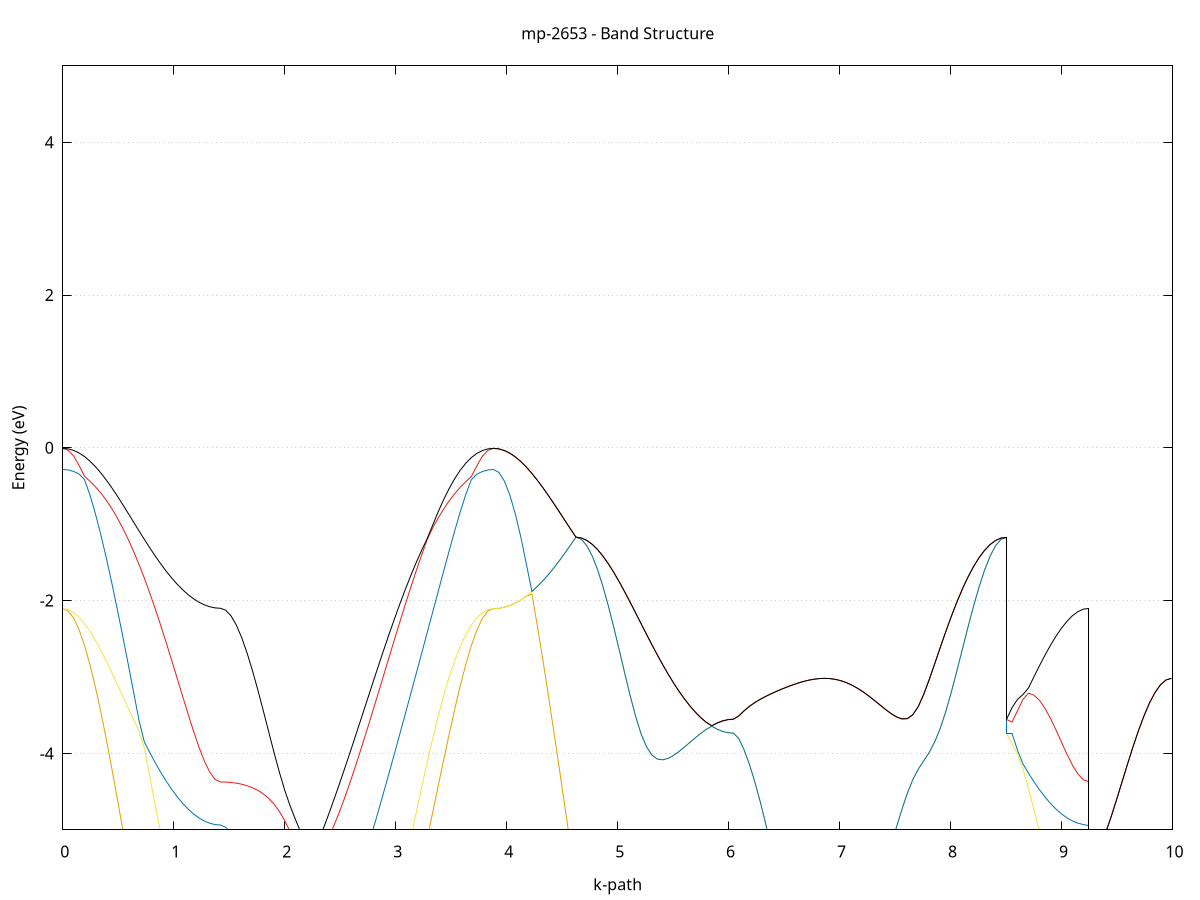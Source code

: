 set title 'mp-2653 - Band Structure'
set xlabel 'k-path'
set ylabel 'Energy (eV)'
set grid y
set yrange [-5:5]
set terminal png size 800,600
set output 'mp-2653_bands_gnuplot.png'
plot '-' using 1:2 with lines notitle, '-' using 1:2 with lines notitle, '-' using 1:2 with lines notitle, '-' using 1:2 with lines notitle, '-' using 1:2 with lines notitle, '-' using 1:2 with lines notitle, '-' using 1:2 with lines notitle, '-' using 1:2 with lines notitle, '-' using 1:2 with lines notitle, '-' using 1:2 with lines notitle, '-' using 1:2 with lines notitle, '-' using 1:2 with lines notitle, '-' using 1:2 with lines notitle, '-' using 1:2 with lines notitle, '-' using 1:2 with lines notitle, '-' using 1:2 with lines notitle
0.000000 -20.296277
0.048979 -20.289777
0.097957 -20.270477
0.146936 -20.238377
0.195915 -20.193377
0.244894 -20.135677
0.293872 -20.065377
0.342851 -19.982477
0.391830 -19.887177
0.440808 -19.779577
0.489787 -19.659777
0.538766 -19.528177
0.587745 -19.384977
0.636723 -19.230477
0.685702 -19.064877
0.734681 -18.888877
0.783660 -18.702777
0.832638 -18.507377
0.881617 -18.303377
0.930596 -18.091777
0.979574 -17.873677
1.028553 -17.650777
1.077532 -17.424877
1.126511 -17.198977
1.175489 -16.976677
1.224468 -16.763577
1.273447 -16.568377
1.322425 -16.403877
1.371404 -16.289577
1.420383 -16.247777
1.420383 -16.247777
1.468622 -16.242877
1.516861 -16.228277
1.565100 -16.203977
1.613339 -16.170377
1.661578 -16.127277
1.709817 -16.075077
1.758056 -16.014177
1.806296 -15.944777
1.854535 -15.867477
1.902774 -15.782477
1.951013 -15.690777
1.999252 -15.593177
2.047491 -15.490277
2.095730 -15.383477
2.143969 -15.273977
2.192208 -15.163177
2.240447 -15.052977
2.240447 -15.052977
2.290148 -15.178577
2.339848 -15.329377
2.389548 -15.503077
2.439249 -15.696977
2.488949 -15.907277
2.538649 -16.130577
2.588350 -16.363277
2.638050 -16.601977
2.687750 -16.843977
2.737451 -17.086577
2.787151 -17.327677
2.836851 -17.565377
2.886552 -17.798077
2.936252 -18.024577
2.985952 -18.243577
3.035653 -18.454277
3.085353 -18.655777
3.135053 -18.847477
3.184754 -19.028777
3.234454 -19.199077
3.284154 -19.358177
3.333855 -19.505677
3.383555 -19.641077
3.433255 -19.764277
3.482955 -19.875077
3.532656 -19.973177
3.582356 -20.058577
3.632056 -20.130977
3.681757 -20.190377
3.731457 -20.236577
3.781157 -20.269677
3.830858 -20.289577
3.880558 -20.296277
3.880558 -20.296277
3.930108 -20.289577
3.979658 -20.269777
4.029207 -20.236777
4.078757 -20.190677
4.128307 -20.131477
4.177856 -20.059277
4.227406 -19.974277
4.276956 -19.876377
4.326506 -19.765977
4.376055 -19.643277
4.425605 -19.508377
4.475155 -19.361677
4.524705 -19.203477
4.574254 -19.034277
4.623804 -18.854577
4.623804 -18.854577
4.672783 -18.848377
4.721761 -18.830077
4.770740 -18.799477
4.819719 -18.756877
4.868698 -18.702077
4.917676 -18.635477
4.966655 -18.557077
5.015634 -18.467177
5.064612 -18.365877
5.113591 -18.253477
5.162570 -18.130277
5.211549 -17.996777
5.260527 -17.853577
5.309506 -17.700977
5.358485 -17.539877
5.407463 -17.371177
5.456442 -17.195877
5.505421 -17.015277
5.554400 -16.831077
5.603378 -16.645077
5.652357 -16.460077
5.701336 -16.278777
5.750314 -16.105077
5.799293 -15.943577
5.848272 -15.799377
5.897251 -15.678277
5.946229 -15.586177
5.995208 -15.528577
6.044187 -15.508877
6.044187 -15.508877
6.092426 -15.505077
6.140665 -15.493677
6.188904 -15.474977
6.237143 -15.449077
6.285382 -15.416477
6.333621 -15.377777
6.381860 -15.333477
6.430100 -15.284677
6.478339 -15.232477
6.526578 -15.177977
6.574817 -15.122877
6.623056 -15.068977
6.671295 -15.018677
6.719534 -14.974377
6.767773 -14.938877
6.816012 -14.915277
6.864251 -14.906777
6.864251 -14.906777
6.913952 -14.916877
6.963652 -14.948877
7.013352 -15.004577
7.063053 -15.084777
7.112753 -15.188977
7.162453 -15.315677
7.212154 -15.461977
7.261854 -15.624977
7.311554 -15.800977
7.361255 -15.986577
7.410955 -16.178677
7.460655 -16.374177
7.510356 -16.570677
7.560056 -16.765877
7.609756 -16.957977
7.659457 -17.145377
7.709157 -17.326777
7.758857 -17.500977
7.808558 -17.667077
7.858258 -17.824177
7.907958 -17.971677
7.957658 -18.109077
8.007359 -18.235777
8.057059 -18.351477
8.106759 -18.455777
8.156460 -18.548377
8.206160 -18.629077
8.255860 -18.697677
8.305561 -18.753977
8.355261 -18.797877
8.404961 -18.829377
8.454662 -18.848277
8.504362 -18.854577
8.504362 -15.508877
8.553912 -15.583277
8.603461 -15.658377
8.653011 -15.732677
8.702561 -15.805177
8.752111 -15.874777
8.801660 -15.940477
8.851210 -16.001277
8.900760 -16.056577
8.950310 -16.105677
8.999859 -16.148177
9.049409 -16.183477
9.098959 -16.211477
9.148508 -16.231577
9.198058 -16.243677
9.247608 -16.247777
9.247608 -15.052977
9.297158 -15.051477
9.346707 -15.046977
9.396257 -15.039677
9.445807 -15.029977
9.495357 -15.018077
9.544906 -15.004477
9.594456 -14.989777
9.644006 -14.974477
9.693555 -14.959277
9.743105 -14.944977
9.792655 -14.932177
9.842205 -14.921577
9.891754 -14.913477
9.941304 -14.908477
9.990854 -14.906777
e
0.000000 -16.196077
0.048979 -16.191077
0.097957 -16.176277
0.146936 -16.151577
0.195915 -16.117277
0.244894 -16.073377
0.293872 -16.020277
0.342851 -15.958177
0.391830 -15.887677
0.440808 -15.809177
0.489787 -15.723277
0.538766 -15.630877
0.587745 -15.533077
0.636723 -15.430777
0.685702 -15.325577
0.734681 -15.219277
0.783660 -15.113977
0.832638 -15.012077
0.881617 -14.916977
0.930596 -14.831977
0.979574 -14.761377
1.028553 -14.709377
1.077532 -14.679877
1.126511 -14.675977
1.175489 -14.699377
1.224468 -14.747877
1.273447 -14.815277
1.322425 -14.888877
1.371404 -14.949077
1.420383 -14.972877
1.420383 -14.972877
1.468622 -14.970177
1.516861 -14.962277
1.565100 -14.949377
1.613339 -14.932077
1.661578 -14.911177
1.709817 -14.887477
1.758056 -14.862577
1.806296 -14.837977
1.854535 -14.815677
1.902774 -14.797877
1.951013 -14.787477
1.999252 -14.787477
2.047491 -14.800977
2.095730 -14.831577
2.143969 -14.882277
2.192208 -14.955477
2.240447 -15.052577
2.240447 -15.052577
2.290148 -14.941577
2.339848 -14.835577
2.389548 -14.737577
2.439249 -14.650177
2.488949 -14.576577
2.538649 -14.519177
2.588350 -14.480677
2.638050 -14.462477
2.687750 -14.465477
2.737451 -14.489477
2.787151 -14.533377
2.836851 -14.594977
2.886552 -14.671877
2.936252 -14.761077
2.985952 -14.859977
3.035653 -14.965577
3.085353 -15.075277
3.135053 -15.186777
3.184754 -15.298177
3.234454 -15.407477
3.284154 -15.513277
3.333855 -15.614377
3.383555 -15.709477
3.433255 -15.797877
3.482955 -15.878577
3.532656 -15.951277
3.582356 -16.015077
3.632056 -16.069677
3.681757 -16.114877
3.731457 -16.150277
3.781157 -16.175677
3.830858 -16.190977
3.880558 -16.196077
3.880558 -16.196077
3.930108 -16.221877
3.979658 -16.297277
4.029207 -16.416077
4.078757 -16.570077
4.128307 -16.751277
4.177856 -16.951477
4.227406 -17.164177
4.276956 -17.383777
4.326506 -17.606077
4.376055 -17.827877
4.425605 -18.046477
4.475155 -18.259777
4.524705 -18.466377
4.574254 -18.664977
4.623804 -18.854577
4.623804 -18.854577
4.672783 -18.848377
4.721761 -18.830077
4.770740 -18.799477
4.819719 -18.756877
4.868698 -18.702077
4.917676 -18.635477
4.966655 -18.557077
5.015634 -18.467177
5.064612 -18.365877
5.113591 -18.253477
5.162570 -18.130277
5.211549 -17.996777
5.260527 -17.853577
5.309506 -17.700977
5.358485 -17.539877
5.407463 -17.371177
5.456442 -17.195877
5.505421 -17.015277
5.554400 -16.831077
5.603378 -16.645077
5.652357 -16.460077
5.701336 -16.278777
5.750314 -16.105077
5.799293 -15.943577
5.848272 -15.799377
5.897251 -15.678277
5.946229 -15.586177
5.995208 -15.528577
6.044187 -15.508877
6.044187 -15.508877
6.092426 -15.505077
6.140665 -15.493677
6.188904 -15.474977
6.237143 -15.449077
6.285382 -15.416477
6.333621 -15.377777
6.381860 -15.333477
6.430100 -15.284677
6.478339 -15.232477
6.526578 -15.177977
6.574817 -15.122877
6.623056 -15.068977
6.671295 -15.018677
6.719534 -14.974377
6.767773 -14.938877
6.816012 -14.915277
6.864251 -14.906777
6.864251 -14.906777
6.913952 -14.916877
6.963652 -14.948877
7.013352 -15.004577
7.063053 -15.084777
7.112753 -15.188977
7.162453 -15.315677
7.212154 -15.461977
7.261854 -15.624977
7.311554 -15.800977
7.361255 -15.986577
7.410955 -16.178677
7.460655 -16.374177
7.510356 -16.570677
7.560056 -16.765877
7.609756 -16.957977
7.659457 -17.145377
7.709157 -17.326777
7.758857 -17.500977
7.808558 -17.667077
7.858258 -17.824177
7.907958 -17.971677
7.957658 -18.109077
8.007359 -18.235777
8.057059 -18.351477
8.106759 -18.455777
8.156460 -18.548377
8.206160 -18.629077
8.255860 -18.697677
8.305561 -18.753977
8.355261 -18.797877
8.404961 -18.829377
8.454662 -18.848277
8.504362 -18.854577
8.504362 -15.508877
8.553912 -15.436277
8.603461 -15.366877
8.653011 -15.301677
8.702561 -15.241677
8.752111 -15.187777
8.801660 -15.140377
8.851210 -15.099777
8.900760 -15.065677
8.950310 -15.037977
8.999859 -15.016177
9.049409 -14.999477
9.098959 -14.987277
9.148508 -14.979077
9.198058 -14.974477
9.247608 -14.972877
9.247608 -15.052577
9.297158 -15.051077
9.346707 -15.046677
9.396257 -15.039377
9.445807 -15.029577
9.495357 -15.017677
9.544906 -15.004077
9.594456 -14.989477
9.644006 -14.974177
9.693555 -14.959077
9.743105 -14.944777
9.792655 -14.932077
9.842205 -14.921377
9.891754 -14.913377
9.941304 -14.908377
9.990854 -14.906777
e
0.000000 -10.833677
0.048979 -10.827277
0.097957 -10.808077
0.146936 -10.776177
0.195915 -10.731677
0.244894 -10.674477
0.293872 -10.604777
0.342851 -10.522677
0.391830 -10.428277
0.440808 -10.321877
0.489787 -10.203477
0.538766 -10.073577
0.587745 -9.932377
0.636723 -9.780277
0.685702 -9.617777
0.734681 -9.445277
0.783660 -9.263777
0.832638 -9.073977
0.881617 -8.877377
0.930596 -8.677077
0.979574 -8.498477
1.028553 -8.640077
1.077532 -8.863477
1.126511 -9.050677
1.175489 -9.196177
1.224468 -9.300577
1.273447 -9.367977
1.322425 -9.405977
1.371404 -9.423477
1.420383 -9.428277
1.420383 -9.428277
1.468622 -9.424177
1.516861 -9.412177
1.565100 -9.392477
1.613339 -9.365477
1.661578 -9.331977
1.709817 -9.293077
1.758056 -9.250077
1.806296 -9.205277
1.854535 -9.161277
1.902774 -9.121877
1.951013 -9.091477
1.999252 -9.074677
2.047491 -9.074177
2.095730 -9.088677
2.143969 -9.111877
2.192208 -9.133477
2.240447 -9.142777
2.240447 -9.142777
2.290148 -9.130277
2.339848 -9.089077
2.389548 -9.016077
2.439249 -8.910277
2.488949 -8.772677
2.538649 -8.605077
2.588350 -8.409777
2.638050 -8.189277
2.687750 -7.946177
2.737451 -7.850977
2.787151 -7.912177
2.836851 -8.142477
2.886552 -8.370877
2.936252 -8.593177
2.985952 -8.808377
3.035653 -9.015377
3.085353 -9.213477
3.135053 -9.402077
3.184754 -9.580677
3.234454 -9.748577
3.284154 -9.905477
3.333855 -10.050977
3.383555 -10.184777
3.433255 -10.306677
3.482955 -10.416277
3.532656 -10.513377
3.582356 -10.597977
3.632056 -10.669677
3.681757 -10.728577
3.731457 -10.774477
3.781157 -10.807277
3.830858 -10.827077
3.880558 -10.833677
3.880558 -10.833677
3.930108 -10.795977
3.979658 -10.685477
4.029207 -10.508077
4.078757 -10.271977
4.128307 -9.986077
4.177856 -9.658577
4.227406 -9.296377
4.276956 -8.905377
4.326506 -8.490277
4.376055 -8.055277
4.425605 -7.603577
4.475155 -7.138377
4.524705 -6.662177
4.574254 -6.177577
4.623804 -5.686977
4.623804 -5.686977
4.672783 -5.684577
4.721761 -5.677377
4.770740 -5.665977
4.819719 -5.650877
4.868698 -5.633177
4.917676 -5.614777
4.966655 -5.598177
5.015634 -5.587077
5.064612 -5.587177
5.113591 -5.607177
5.162570 -5.659177
5.211549 -5.757577
5.260527 -5.914877
5.309506 -6.133777
5.358485 -6.405377
5.407463 -6.714577
5.456442 -7.046877
5.505421 -7.390377
5.554400 -7.736077
5.603378 -8.076777
5.652357 -8.406477
5.701336 -8.719377
5.750314 -9.010077
5.799293 -9.272577
5.848272 -9.500577
5.897251 -9.687577
5.946229 -9.826977
5.995208 -9.913377
6.044187 -9.942577
6.044187 -9.942577
6.092426 -9.936977
6.140665 -9.919977
6.188904 -9.891677
6.237143 -9.852177
6.285382 -9.801777
6.333621 -9.740577
6.381860 -9.668977
6.430100 -9.587377
6.478339 -9.496377
6.526578 -9.396877
6.574817 -9.290277
6.623056 -9.178777
6.671295 -9.065877
6.719534 -8.957477
6.767773 -8.863577
6.816012 -8.798977
6.864251 -8.776777
6.864251 -8.776777
6.913952 -8.795077
6.963652 -8.832277
7.013352 -8.862677
7.063053 -8.869577
7.112753 -8.844277
7.162453 -8.783577
7.212154 -8.687277
7.261854 -8.557077
7.311554 -8.395777
7.361255 -8.206877
7.410955 -7.993877
7.460655 -7.760577
7.510356 -7.511177
7.560056 -7.250077
7.609756 -6.982577
7.659457 -6.715277
7.709157 -6.456077
7.758857 -6.215377
7.808558 -6.004977
7.858258 -5.835877
7.907958 -5.713877
7.957658 -5.636577
8.007359 -5.595677
8.057059 -5.580877
8.106759 -5.583077
8.156460 -5.595377
8.206160 -5.612777
8.255860 -5.631677
8.305561 -5.649777
8.355261 -5.665277
8.404961 -5.677177
8.454662 -5.684477
8.504362 -5.686977
8.504362 -9.942577
8.553912 -10.027077
8.603461 -10.089577
8.653011 -10.128977
8.702561 -10.144777
8.752111 -10.136877
8.801660 -10.105977
8.851210 -10.053377
8.900760 -9.981477
8.950310 -9.893577
8.999859 -9.794477
9.049409 -9.690777
9.098959 -9.591177
9.148508 -9.506477
9.198058 -9.448877
9.247608 -9.428277
9.247608 -9.142777
9.297158 -9.135677
9.346707 -9.114577
9.396257 -9.079577
9.445807 -9.030477
9.495357 -8.967777
9.544906 -8.891377
9.594456 -8.801777
9.644006 -8.698977
9.693555 -8.583677
9.743105 -8.498977
9.792655 -8.597077
9.842205 -8.674877
9.891754 -8.731277
9.941304 -8.765377
9.990854 -8.776777
e
0.000000 -2.106077
0.048979 -2.136677
0.097957 -2.229877
0.146936 -2.381377
0.195915 -2.586477
0.244894 -2.838777
0.293872 -3.131777
0.342851 -3.458677
0.391830 -3.812777
0.440808 -4.188177
0.489787 -4.579277
0.538766 -4.980877
0.587745 -5.388277
0.636723 -5.797277
0.685702 -6.203577
0.734681 -6.603177
0.783660 -6.991877
0.832638 -7.365377
0.881617 -7.718877
0.930596 -8.045977
0.979574 -8.318277
1.028553 -8.234777
1.077532 -8.033577
1.126511 -7.835877
1.175489 -7.660977
1.224468 -7.549977
1.273447 -7.563977
1.322425 -7.651377
1.371404 -7.725377
1.420383 -7.752677
1.420383 -7.752677
1.468622 -7.747777
1.516861 -7.733377
1.565100 -7.709477
1.613339 -7.676277
1.661578 -7.634177
1.709817 -7.583577
1.758056 -7.525177
1.806296 -7.459877
1.854535 -7.389077
1.902774 -7.314777
1.951013 -7.239877
1.999252 -7.168877
2.047491 -7.237777
2.095730 -7.291677
2.143969 -7.293777
2.192208 -7.250277
2.240447 -7.169477
2.240447 -7.169477
2.290148 -7.285477
2.339848 -7.421677
2.389548 -7.561177
2.439249 -7.690677
2.488949 -7.799877
2.538649 -7.881377
2.588350 -7.929877
2.638050 -7.941477
2.687750 -7.914677
2.737451 -7.682777
2.787151 -7.732277
2.836851 -7.592777
2.886552 -7.414977
2.936252 -7.204877
2.985952 -6.965977
3.035653 -6.701777
3.085353 -6.415677
3.135053 -6.110777
3.184754 -5.790577
3.234454 -5.458277
3.284154 -5.117177
3.333855 -4.770877
3.383555 -4.423177
3.433255 -4.078377
3.482955 -3.741177
3.532656 -3.416977
3.582356 -3.111877
3.632056 -2.832977
3.681757 -2.587977
3.731457 -2.384977
3.781157 -2.232277
3.830858 -2.137277
3.880558 -2.106077
3.880558 -2.106077
3.930108 -2.101377
3.979658 -2.087277
4.029207 -2.063877
4.078757 -2.031377
4.128307 -1.989877
4.177856 -1.939777
4.227406 -1.914477
4.276956 -2.334777
4.326506 -2.779577
4.376055 -3.242977
4.425605 -3.719977
4.475155 -4.206577
4.524705 -4.698677
4.574254 -5.193177
4.623804 -5.686977
4.623804 -5.686977
4.672783 -5.684577
4.721761 -5.677377
4.770740 -5.665977
4.819719 -5.650877
4.868698 -5.633177
4.917676 -5.614777
4.966655 -5.598177
5.015634 -5.587077
5.064612 -5.587177
5.113591 -5.607177
5.162570 -5.659177
5.211549 -5.757577
5.260527 -5.914877
5.309506 -6.133777
5.358485 -6.405377
5.407463 -6.714577
5.456442 -7.046877
5.505421 -7.390377
5.554400 -7.736077
5.603378 -8.076777
5.652357 -8.406477
5.701336 -8.719377
5.750314 -9.010077
5.799293 -9.272577
5.848272 -9.500577
5.897251 -9.687577
5.946229 -9.826977
5.995208 -9.913377
6.044187 -9.942577
6.044187 -9.942577
6.092426 -9.936977
6.140665 -9.919977
6.188904 -9.891677
6.237143 -9.852177
6.285382 -9.801777
6.333621 -9.740577
6.381860 -9.668977
6.430100 -9.587377
6.478339 -9.496377
6.526578 -9.396877
6.574817 -9.290277
6.623056 -9.178777
6.671295 -9.065877
6.719534 -8.957477
6.767773 -8.863577
6.816012 -8.798977
6.864251 -8.776777
6.864251 -8.776777
6.913952 -8.795077
6.963652 -8.832277
7.013352 -8.862677
7.063053 -8.869577
7.112753 -8.844277
7.162453 -8.783577
7.212154 -8.687277
7.261854 -8.557077
7.311554 -8.395777
7.361255 -8.206877
7.410955 -7.993877
7.460655 -7.760577
7.510356 -7.511177
7.560056 -7.250077
7.609756 -6.982577
7.659457 -6.715277
7.709157 -6.456077
7.758857 -6.215377
7.808558 -6.004977
7.858258 -5.835877
7.907958 -5.713877
7.957658 -5.636577
8.007359 -5.595677
8.057059 -5.580877
8.106759 -5.583077
8.156460 -5.595377
8.206160 -5.612777
8.255860 -5.631677
8.305561 -5.649777
8.355261 -5.665277
8.404961 -5.677177
8.454662 -5.684477
8.504362 -5.686977
8.504362 -9.942577
8.553912 -9.837277
8.603461 -9.712877
8.653011 -9.570977
8.702561 -9.413577
8.752111 -9.243077
8.801660 -9.061877
8.851210 -8.873177
8.900760 -8.680277
8.950310 -8.487777
8.999859 -8.301377
9.049409 -8.127977
9.098959 -7.976477
9.148508 -7.856777
9.198058 -7.779477
9.247608 -7.752677
9.247608 -7.169477
9.297158 -7.205477
9.346707 -7.303677
9.396257 -7.442877
9.445807 -7.603677
9.495357 -7.772377
9.544906 -7.939677
9.594456 -8.099677
9.644006 -8.248177
9.693555 -8.382077
9.743105 -8.498677
9.792655 -8.596877
9.842205 -8.674677
9.891754 -8.731177
9.941304 -8.765277
9.990854 -8.776777
e
0.000000 -2.104977
0.048979 -2.118577
0.097957 -2.156577
0.146936 -2.218277
0.195915 -2.301477
0.244894 -2.403577
0.293872 -2.521477
0.342851 -2.652277
0.391830 -2.792977
0.440808 -2.940677
0.489787 -3.092877
0.538766 -3.247277
0.587745 -3.401877
0.636723 -3.554677
0.685702 -3.704177
0.734681 -3.932577
0.783660 -4.304377
0.832638 -4.672177
0.881617 -5.033577
0.930596 -5.386077
0.979574 -5.726777
1.028553 -6.052177
1.077532 -6.357677
1.126511 -6.635677
1.175489 -6.871277
1.224468 -7.024377
1.273447 -7.035677
1.322425 -6.960277
1.371404 -6.889877
1.420383 -6.862877
1.420383 -6.862877
1.468622 -6.857677
1.516861 -6.841877
1.565100 -6.815577
1.613339 -6.778777
1.661578 -6.731477
1.709817 -6.673877
1.758056 -6.605777
1.806296 -6.527477
1.854535 -6.550177
1.902774 -6.776677
1.951013 -6.973777
1.999252 -7.130477
2.047491 -7.108277
2.095730 -7.067677
2.143969 -7.058777
2.192208 -7.091877
2.240447 -7.168977
2.240447 -7.168977
2.290148 -7.054377
2.339848 -6.914677
2.389548 -6.754777
2.439249 -6.578277
2.488949 -6.457177
2.538649 -6.695377
2.588350 -6.936977
2.638050 -7.180077
2.687750 -7.422777
2.737451 -7.660977
2.787151 -7.401377
2.836851 -7.104177
2.886552 -6.793477
2.936252 -6.471277
2.985952 -6.139977
3.035653 -5.801877
3.085353 -5.459477
3.135053 -5.115977
3.184754 -4.774477
3.234454 -4.438677
3.284154 -4.112877
3.333855 -3.801477
3.383555 -3.508977
3.433255 -3.239677
3.482955 -2.996777
3.532656 -2.782877
3.582356 -2.599077
3.632056 -2.445377
3.681757 -2.321477
3.731457 -2.226377
3.781157 -2.159277
3.830858 -2.119377
3.880558 -2.104977
3.880558 -2.104977
3.930108 -2.100277
3.979658 -2.086177
4.029207 -2.062877
4.078757 -2.030277
4.128307 -1.988877
4.177856 -1.938677
4.227406 -1.881277
4.276956 -1.814677
4.326506 -1.740477
4.376055 -1.659177
4.425605 -1.571377
4.475155 -1.477677
4.524705 -1.378977
4.574254 -1.275977
4.623804 -1.169577
4.623804 -1.169577
4.672783 -1.197077
4.721761 -1.280477
4.770740 -1.415877
4.819719 -1.598277
4.868698 -1.821177
4.917676 -2.077077
4.966655 -2.357877
5.015634 -2.654277
5.064612 -2.955477
5.113591 -3.248677
5.162570 -3.517777
5.211549 -3.744977
5.260527 -3.914977
5.309506 -4.022677
5.358485 -4.074777
5.407463 -4.084277
5.456442 -4.064277
5.505421 -4.024877
5.554400 -3.973477
5.603378 -3.915277
5.652357 -3.854377
5.701336 -3.793877
5.750314 -3.736477
5.799293 -3.684177
5.848272 -3.644577
5.897251 -3.683977
5.946229 -3.712177
5.995208 -3.729277
6.044187 -3.734877
6.044187 -3.734877
6.092426 -3.807277
6.140665 -3.957477
6.188904 -4.150077
6.237143 -4.377777
6.285382 -4.635677
6.333621 -4.918077
6.381860 -5.218877
6.430100 -5.531777
6.478339 -5.850277
6.526578 -6.168177
6.574817 -6.478877
6.623056 -6.775277
6.671295 -7.049377
6.719534 -7.290677
6.767773 -7.484577
6.816012 -7.612177
6.864251 -7.656077
6.864251 -7.656077
6.913952 -7.613477
6.963652 -7.501177
7.013352 -7.342877
7.063053 -7.154677
7.112753 -6.945877
7.162453 -6.722077
7.212154 -6.486977
7.261854 -6.243177
7.311554 -5.992977
7.361255 -5.738477
7.410955 -5.482177
7.460655 -5.227177
7.510356 -4.977677
7.560056 -4.740277
7.609756 -4.524977
7.659457 -4.344777
7.709157 -4.206277
7.758857 -4.095777
7.808558 -3.984577
7.858258 -3.846677
7.907958 -3.668377
7.957658 -3.448477
8.007359 -3.195077
8.057059 -2.919877
8.106759 -2.634977
8.156460 -2.351377
8.206160 -2.078877
8.255860 -1.827077
8.305561 -1.604977
8.355261 -1.420977
8.404961 -1.283177
8.454662 -1.197577
8.504362 -1.169577
8.504362 -3.734877
8.553912 -3.875477
8.603461 -4.010477
8.653011 -4.202277
8.702561 -4.465377
8.752111 -4.741777
8.801660 -5.025977
8.851210 -5.312477
8.900760 -5.595777
8.950310 -5.869977
8.999859 -6.128677
9.049409 -6.364077
9.098959 -6.566777
9.148508 -6.725377
9.198058 -6.827477
9.247608 -6.862877
9.247608 -7.168977
9.297158 -7.205077
9.346707 -7.303177
9.396257 -7.442377
9.445807 -7.603277
9.495357 -7.771877
9.544906 -7.939277
9.594456 -8.099377
9.644006 -8.247877
9.693555 -8.381777
9.743105 -8.456077
9.792655 -8.316677
9.842205 -8.166277
9.891754 -8.005477
9.941304 -7.835077
9.990854 -7.656077
e
0.000000 -0.283177
0.048979 -0.289677
0.097957 -0.309377
0.146936 -0.343077
0.195915 -0.416977
0.244894 -0.617577
0.293872 -0.862277
0.342851 -1.138277
0.391830 -1.440177
0.440808 -1.763077
0.489787 -2.102877
0.538766 -2.455677
0.587745 -2.818177
0.636723 -3.186877
0.685702 -3.559277
0.734681 -3.849077
0.783660 -3.988077
0.832638 -4.120177
0.881617 -4.244477
0.930596 -4.360177
0.979574 -4.466577
1.028553 -4.563177
1.077532 -4.649477
1.126511 -4.724977
1.175489 -4.789377
1.224468 -4.842477
1.273447 -4.883977
1.322425 -4.913777
1.371404 -4.931677
1.420383 -4.937677
1.420383 -4.937677
1.468622 -4.966077
1.516861 -5.049477
1.565100 -5.183177
1.613339 -5.359677
1.661578 -5.570177
1.709817 -5.804777
1.758056 -6.053177
1.806296 -6.305177
1.854535 -6.438677
1.902774 -6.340077
1.951013 -6.231377
1.999252 -6.112777
2.047491 -5.984477
2.095730 -5.846777
2.143969 -5.699877
2.192208 -5.543977
2.240447 -5.391277
2.240447 -5.391277
2.290148 -5.575777
2.339848 -5.782077
2.389548 -5.998777
2.439249 -6.224377
2.488949 -6.387777
2.538649 -6.185277
2.588350 -5.972277
2.638050 -5.750077
2.687750 -5.519777
2.737451 -5.282377
2.787151 -5.038677
2.836851 -4.789477
2.886552 -4.535677
2.936252 -4.278077
2.985952 -4.017277
3.035653 -3.753977
3.085353 -3.488877
3.135053 -3.222377
3.184754 -2.954777
3.234454 -2.686377
3.284154 -2.417177
3.333855 -2.147377
3.383555 -1.877177
3.433255 -1.607877
3.482955 -1.341677
3.532656 -1.082577
3.582356 -0.835877
3.632056 -0.608977
3.681757 -0.417377
3.731457 -0.344677
3.781157 -0.310077
3.830858 -0.289877
3.880558 -0.283177
3.880558 -0.283177
3.930108 -0.321777
3.979658 -0.436177
4.029207 -0.621277
4.078757 -0.870177
4.128307 -1.174277
4.177856 -1.525177
4.227406 -1.880177
4.276956 -1.813577
4.326506 -1.739377
4.376055 -1.658077
4.425605 -1.570277
4.475155 -1.476677
4.524705 -1.377977
4.574254 -1.274977
4.623804 -1.169577
4.623804 -1.169577
4.672783 -1.197077
4.721761 -1.280477
4.770740 -1.415877
4.819719 -1.598277
4.868698 -1.821177
4.917676 -2.077077
4.966655 -2.357877
5.015634 -2.654277
5.064612 -2.955477
5.113591 -3.248677
5.162570 -3.517777
5.211549 -3.744977
5.260527 -3.914977
5.309506 -4.022677
5.358485 -4.074777
5.407463 -4.084277
5.456442 -4.064277
5.505421 -4.024877
5.554400 -3.973477
5.603378 -3.915277
5.652357 -3.854377
5.701336 -3.793877
5.750314 -3.736477
5.799293 -3.684177
5.848272 -3.644577
5.897251 -3.683977
5.946229 -3.712177
5.995208 -3.729277
6.044187 -3.734877
6.044187 -3.734877
6.092426 -3.807277
6.140665 -3.957477
6.188904 -4.150077
6.237143 -4.377777
6.285382 -4.635677
6.333621 -4.918077
6.381860 -5.218877
6.430100 -5.531777
6.478339 -5.850277
6.526578 -6.168177
6.574817 -6.478877
6.623056 -6.775277
6.671295 -7.049377
6.719534 -7.290677
6.767773 -7.484577
6.816012 -7.612177
6.864251 -7.656077
6.864251 -7.656077
6.913952 -7.613477
6.963652 -7.501177
7.013352 -7.342877
7.063053 -7.154677
7.112753 -6.945877
7.162453 -6.722077
7.212154 -6.486977
7.261854 -6.243177
7.311554 -5.992977
7.361255 -5.738477
7.410955 -5.482177
7.460655 -5.227177
7.510356 -4.977677
7.560056 -4.740277
7.609756 -4.524977
7.659457 -4.344777
7.709157 -4.206277
7.758857 -4.095777
7.808558 -3.984577
7.858258 -3.846677
7.907958 -3.668377
7.957658 -3.448477
8.007359 -3.195077
8.057059 -2.919877
8.106759 -2.634977
8.156460 -2.351377
8.206160 -2.078877
8.255860 -1.827077
8.305561 -1.604977
8.355261 -1.420977
8.404961 -1.283177
8.454662 -1.197577
8.504362 -1.169577
8.504362 -3.734877
8.553912 -3.739777
8.603461 -3.958477
8.653011 -4.138977
8.702561 -4.259977
8.752111 -4.372777
8.801660 -4.476677
8.851210 -4.570977
8.900760 -4.655377
8.950310 -4.729277
8.999859 -4.792377
9.049409 -4.844377
9.098959 -4.885077
9.148508 -4.914277
9.198058 -4.931877
9.247608 -4.937677
9.247608 -5.391277
9.297158 -5.408277
9.346707 -5.458477
9.396257 -5.539977
9.445807 -5.649677
9.495357 -5.783977
9.544906 -5.938777
9.594456 -6.109777
9.644006 -6.293177
9.693555 -6.485077
9.743105 -6.682177
9.792655 -6.881677
9.842205 -7.080877
9.891754 -7.277577
9.941304 -7.469777
9.990854 -7.656077
e
0.000000 -0.007077
0.048979 -0.032177
0.097957 -0.108277
0.146936 -0.231477
0.195915 -0.371877
0.244894 -0.438577
0.293872 -0.509077
0.342851 -0.591477
0.391830 -0.686277
0.440808 -0.793677
0.489787 -0.913877
0.538766 -1.046877
0.587745 -1.192777
0.636723 -1.351377
0.685702 -1.522477
0.734681 -1.705677
0.783660 -1.900377
0.832638 -2.105777
0.881617 -2.320777
0.930596 -2.543877
0.979574 -2.773277
1.028553 -3.006777
1.077532 -3.241477
1.126511 -3.473377
1.175489 -3.697477
1.224468 -3.906877
1.273447 -4.092277
1.322425 -4.241177
1.371404 -4.339277
1.420383 -4.373777
1.420383 -4.373777
1.468622 -4.375477
1.516861 -4.380777
1.565100 -4.390077
1.613339 -4.403977
1.661578 -4.423477
1.709817 -4.449877
1.758056 -4.484777
1.806296 -4.530177
1.854535 -4.588377
1.902774 -4.662877
1.951013 -4.757877
1.999252 -4.878277
2.047491 -5.022677
2.095730 -5.172877
2.143969 -5.298977
2.192208 -5.375277
2.240447 -5.379777
2.240447 -5.379777
2.290148 -5.345277
2.339848 -5.250477
2.389548 -5.118877
2.439249 -4.960177
2.488949 -4.781377
2.538649 -4.587177
2.588350 -4.380777
2.638050 -4.164677
2.687750 -3.940877
2.737451 -3.711177
2.787151 -3.476877
2.836851 -3.239477
2.886552 -3.000477
2.936252 -2.761177
2.985952 -2.522877
3.035653 -2.287277
3.085353 -2.055477
3.135053 -1.829377
3.184754 -1.610177
3.234454 -1.399577
3.284154 -1.199177
3.333855 -1.046077
3.383555 -0.916577
3.433255 -0.798677
3.482955 -0.692377
3.532656 -0.597677
3.582356 -0.514677
3.632056 -0.442977
3.681757 -0.374677
3.731457 -0.234377
3.781157 -0.110277
3.830858 -0.032677
3.880558 -0.007077
3.880558 -0.007077
3.930108 -0.014377
3.979658 -0.036077
4.029207 -0.071677
4.078757 -0.120477
4.128307 -0.181577
4.177856 -0.253777
4.227406 -0.335577
4.276956 -0.425777
4.326506 -0.522877
4.376055 -0.625377
4.425605 -0.731777
4.475155 -0.840677
4.524705 -0.950777
4.574254 -1.060877
4.623804 -1.168577
4.623804 -1.168577
4.672783 -1.179977
4.721761 -1.211477
4.770740 -1.262977
4.819719 -1.332977
4.868698 -1.419677
4.917676 -1.520877
4.966655 -1.634277
5.015634 -1.757477
5.064612 -1.888177
5.113591 -2.023977
5.162570 -2.162877
5.211549 -2.302977
5.260527 -2.442477
5.309506 -2.579677
5.358485 -2.713377
5.407463 -2.842177
5.456442 -2.965177
5.505421 -3.081277
5.554400 -3.189677
5.603378 -3.289577
5.652357 -3.380577
5.701336 -3.461977
5.750314 -3.533277
5.799293 -3.594277
5.848272 -3.638777
5.897251 -3.601877
5.946229 -3.574677
5.995208 -3.557977
6.044187 -3.552377
6.044187 -3.552377
6.092426 -3.508277
6.140665 -3.441177
6.188904 -3.382677
6.237143 -3.333577
6.285382 -3.291577
6.333621 -3.254477
6.381860 -3.220477
6.430100 -3.188877
6.478339 -3.159077
6.526578 -3.130977
6.574817 -3.104777
6.623056 -3.080977
6.671295 -3.059977
6.719534 -3.042477
6.767773 -3.029177
6.816012 -3.020677
6.864251 -3.017677
6.864251 -3.017677
6.913952 -3.021077
6.963652 -3.031477
7.013352 -3.049277
7.063053 -3.074777
7.112753 -3.107777
7.162453 -3.147977
7.212154 -3.194777
7.261854 -3.247277
7.311554 -3.303877
7.361255 -3.362777
7.410955 -3.421277
7.460655 -3.475677
7.510356 -3.520677
7.560056 -3.547977
7.609756 -3.545077
7.659457 -3.495177
7.709157 -3.386477
7.758857 -3.225077
7.808558 -3.030877
7.858258 -2.822077
7.907958 -2.610477
7.957658 -2.403177
8.007359 -2.204977
8.057059 -2.019177
8.106759 -1.848077
8.156460 -1.693577
8.206160 -1.557277
8.255860 -1.440377
8.305561 -1.343577
8.355261 -1.267777
8.404961 -1.213377
8.454662 -1.180577
8.504362 -1.168577
8.504362 -3.552377
8.553912 -3.589877
8.603461 -3.441877
8.653011 -3.292277
8.702561 -3.210877
8.752111 -3.237877
8.801660 -3.306277
8.851210 -3.410277
8.900760 -3.542377
8.950310 -3.693677
8.999859 -3.853977
9.049409 -4.011977
9.098959 -4.155477
9.148508 -4.271377
9.198058 -4.347377
9.247608 -4.373777
9.247608 -5.379777
9.297158 -5.336777
9.346707 -5.217677
9.396257 -5.044077
9.445807 -4.836477
9.495357 -4.610077
9.544906 -4.375677
9.594456 -4.141777
9.644006 -3.915177
9.693555 -3.702177
9.743105 -3.508877
9.792655 -3.340877
9.842205 -3.203577
9.891754 -3.101677
9.941304 -3.038977
9.990854 -3.017677
e
0.000000 -0.006277
0.048979 -0.013677
0.097957 -0.033977
0.146936 -0.067777
0.195915 -0.114777
0.244894 -0.174477
0.293872 -0.246177
0.342851 -0.328777
0.391830 -0.421077
0.440808 -0.521277
0.489787 -0.627977
0.538766 -0.739277
0.587745 -0.853577
0.636723 -0.969177
0.685702 -1.084577
0.734681 -1.198277
0.783660 -1.309077
0.832638 -1.415677
0.881617 -1.517177
0.930596 -1.612477
0.979574 -1.700977
1.028553 -1.781877
1.077532 -1.854477
1.126511 -1.918477
1.175489 -1.973277
1.224468 -2.018577
1.273447 -2.054177
1.322425 -2.079677
1.371404 -2.095077
1.420383 -2.100177
1.420383 -2.100177
1.468622 -2.125777
1.516861 -2.201577
1.565100 -2.324277
1.613339 -2.489077
1.661578 -2.689777
1.709817 -2.919677
1.758056 -3.171477
1.806296 -3.438077
1.854535 -3.711477
1.902774 -3.983177
1.951013 -4.242877
1.999252 -4.478777
2.047491 -4.682977
2.095730 -4.861777
2.143969 -5.030477
2.192208 -5.201377
2.240447 -5.379277
2.240447 -5.379277
2.290148 -5.201477
2.339848 -5.015577
2.389548 -4.822177
2.439249 -4.621977
2.488949 -4.415777
2.538649 -4.204377
2.588350 -3.988777
2.638050 -3.769977
2.687750 -3.549077
2.737451 -3.327277
2.787151 -3.105977
2.836851 -2.886277
2.886552 -2.669577
2.936252 -2.457277
2.985952 -2.250477
3.035653 -2.050577
3.085353 -1.858477
3.135053 -1.675377
3.184754 -1.501977
3.234454 -1.338977
3.284154 -1.186977
3.333855 -1.010477
3.383555 -0.834977
3.433255 -0.674077
3.482955 -0.529077
3.532656 -0.401277
3.582356 -0.291377
3.632056 -0.200077
3.681757 -0.127477
3.731457 -0.072977
3.781157 -0.035677
3.830858 -0.014177
3.880558 -0.006277
3.880558 -0.006277
3.930108 -0.013577
3.979658 -0.035277
4.029207 -0.070877
4.078757 -0.119677
4.128307 -0.180677
4.177856 -0.252877
4.227406 -0.334777
4.276956 -0.424877
4.326506 -0.521977
4.376055 -0.624477
4.425605 -0.730877
4.475155 -0.839777
4.524705 -0.949877
4.574254 -1.059877
4.623804 -1.168577
4.623804 -1.168577
4.672783 -1.179977
4.721761 -1.211477
4.770740 -1.262977
4.819719 -1.332977
4.868698 -1.419677
4.917676 -1.520877
4.966655 -1.634277
5.015634 -1.757477
5.064612 -1.888177
5.113591 -2.023977
5.162570 -2.162877
5.211549 -2.302977
5.260527 -2.442477
5.309506 -2.579677
5.358485 -2.713377
5.407463 -2.842177
5.456442 -2.965177
5.505421 -3.081277
5.554400 -3.189677
5.603378 -3.289577
5.652357 -3.380577
5.701336 -3.461977
5.750314 -3.533277
5.799293 -3.594277
5.848272 -3.638777
5.897251 -3.601877
5.946229 -3.574677
5.995208 -3.557977
6.044187 -3.552377
6.044187 -3.552377
6.092426 -3.508277
6.140665 -3.441177
6.188904 -3.382677
6.237143 -3.333577
6.285382 -3.291577
6.333621 -3.254477
6.381860 -3.220477
6.430100 -3.188877
6.478339 -3.159077
6.526578 -3.130977
6.574817 -3.104777
6.623056 -3.080977
6.671295 -3.059977
6.719534 -3.042477
6.767773 -3.029177
6.816012 -3.020677
6.864251 -3.017677
6.864251 -3.017677
6.913952 -3.021077
6.963652 -3.031477
7.013352 -3.049277
7.063053 -3.074777
7.112753 -3.107777
7.162453 -3.147977
7.212154 -3.194777
7.261854 -3.247277
7.311554 -3.303877
7.361255 -3.362777
7.410955 -3.421277
7.460655 -3.475677
7.510356 -3.520677
7.560056 -3.547977
7.609756 -3.545077
7.659457 -3.495177
7.709157 -3.386477
7.758857 -3.225077
7.808558 -3.030877
7.858258 -2.822077
7.907958 -2.610477
7.957658 -2.403177
8.007359 -2.204977
8.057059 -2.019177
8.106759 -1.848077
8.156460 -1.693577
8.206160 -1.557277
8.255860 -1.440377
8.305561 -1.343577
8.355261 -1.267777
8.404961 -1.213377
8.454662 -1.180577
8.504362 -1.168577
8.504362 -3.552377
8.553912 -3.401877
8.603461 -3.292977
8.653011 -3.228877
8.702561 -3.142777
8.752111 -2.995177
8.801660 -2.851377
8.851210 -2.713677
8.900760 -2.584277
8.950310 -2.465577
8.999859 -2.359977
9.049409 -2.269777
9.098959 -2.197177
9.148508 -2.143777
9.198058 -2.111177
9.247608 -2.100177
9.247608 -5.379277
9.297158 -5.336177
9.346707 -5.217077
9.396257 -5.043477
9.445807 -4.835877
9.495357 -4.609477
9.544906 -4.375177
9.594456 -4.141277
9.644006 -3.914677
9.693555 -3.701777
9.743105 -3.508577
9.792655 -3.340577
9.842205 -3.203377
9.891754 -3.101577
9.941304 -3.038877
9.990854 -3.017677
e
0.000000 8.331623
0.048979 8.311323
0.097957 8.263723
0.146936 8.203623
0.195915 8.135823
0.244894 8.061823
0.293872 7.982723
0.342851 7.899623
0.391830 7.813723
0.440808 7.726123
0.489787 7.637923
0.538766 7.549823
0.587745 7.463023
0.636723 7.378223
0.685702 7.296123
0.734681 7.217523
0.783660 7.143023
0.832638 7.073123
0.881617 7.008323
0.930596 6.949023
0.979574 6.895423
1.028553 6.847923
1.077532 6.806423
1.126511 6.771023
1.175489 6.741723
1.224468 6.718123
1.273447 6.700223
1.322425 6.687723
1.371404 6.680323
1.420383 6.677923
1.420383 6.677923
1.468622 6.721523
1.516861 6.850823
1.565100 7.061323
1.613339 7.345823
1.661578 7.257323
1.709817 7.008423
1.758056 6.749823
1.806296 6.492323
1.854535 6.244623
1.902774 6.013623
1.951013 5.804623
1.999252 5.621923
2.047491 5.468923
2.095730 5.348123
2.143969 5.261023
2.192208 5.208723
2.240447 5.191323
2.240447 5.191323
2.290148 5.209523
2.339848 5.263223
2.389548 5.350823
2.439249 5.470423
2.488949 5.619723
2.538649 5.795923
2.588350 5.996323
2.638050 6.217823
2.687750 6.457023
2.737451 6.710123
2.787151 6.972923
2.836851 7.240523
2.886552 7.507423
2.936252 7.767123
2.985952 8.012223
3.035653 8.234923
3.085353 8.427723
3.135053 8.584223
3.184754 8.491323
3.234454 8.367723
3.284154 8.265523
3.333855 8.184623
3.383555 8.125223
3.433255 8.086623
3.482955 8.068123
3.532656 8.068423
3.582356 8.085623
3.632056 8.117423
3.681757 8.160623
3.731457 8.211323
3.781157 8.264323
3.830858 8.310723
3.880558 8.331623
3.880558 8.331623
3.930108 8.339723
3.979658 8.363923
4.029207 8.403823
4.078757 8.459223
4.128307 8.529423
4.177856 8.613823
4.227406 8.711723
4.276956 8.822523
4.326506 8.945023
4.376055 9.078323
4.425605 9.221623
4.475155 9.372923
4.524705 9.389323
4.574254 9.399823
4.623804 9.406223
4.623804 9.406223
4.672783 9.422423
4.721761 9.463523
4.770740 9.497123
4.819719 9.468923
4.868698 9.376723
4.917676 9.249023
4.966655 9.101723
5.015634 8.942623
5.064612 8.776623
5.113591 8.606923
5.162570 8.436323
5.211549 8.266823
5.260527 8.099923
5.309506 7.937123
5.358485 7.779523
5.407463 7.628023
5.456442 7.483523
5.505421 7.346723
5.554400 7.218323
5.603378 7.099123
5.652357 6.989623
5.701336 6.890723
5.750314 6.802923
5.799293 6.727123
5.848272 6.663923
5.897251 6.613923
5.946229 6.577823
5.995208 6.555923
6.044187 6.548623
6.044187 6.548623
6.092426 6.576823
6.140665 6.659223
6.188904 6.790023
6.237143 6.960223
6.285382 7.159123
6.333621 7.375623
6.381860 7.599623
6.430100 7.823123
6.478339 8.040423
6.526578 8.248623
6.574817 8.446523
6.623056 8.633423
6.671295 8.808423
6.719534 8.968623
6.767773 9.106123
6.816012 9.204723
6.864251 9.241223
6.864251 9.241223
6.913952 9.206123
6.963652 9.122423
7.013352 9.021223
7.063053 8.921123
7.112753 8.831323
7.162453 8.755923
7.212154 8.696823
7.261854 8.654423
7.311554 8.627923
7.361255 8.616423
7.410955 8.618423
7.460655 8.632223
7.510356 8.656023
7.560056 8.688123
7.609756 8.726723
7.659457 8.770723
7.709157 8.819123
7.758857 8.871223
7.808558 8.927123
7.858258 8.986923
7.907958 9.050823
7.957658 9.119423
8.007359 9.192823
8.057059 9.270823
8.106759 9.352623
8.156460 9.435923
8.206160 9.516223
8.255860 9.576623
8.305561 9.571623
8.355261 9.523023
8.404961 9.467123
8.454662 9.422923
8.504362 9.406223
8.504362 6.548623
8.553912 6.474223
8.603461 6.420423
8.653011 6.398023
8.702561 6.414023
8.752111 6.471523
8.801660 6.570023
8.851210 6.705523
8.900760 6.802623
8.950310 6.777623
8.999859 6.751623
9.049409 6.727323
9.098959 6.706623
9.148508 6.690923
9.198058 6.681223
9.247608 6.677923
9.247608 5.191323
9.297158 5.221823
9.346707 5.312523
9.396257 5.461323
9.445807 5.664723
9.495357 5.918523
9.544906 6.218123
9.594456 6.558223
9.644006 6.933923
9.693555 7.340123
9.743105 7.771723
9.792655 8.223723
9.842205 8.691023
9.891754 9.168623
9.941304 9.272923
9.990854 9.241223
e
0.000000 8.332923
0.048979 8.346123
0.097957 8.386323
0.146936 8.452023
0.195915 8.541423
0.244894 8.652023
0.293872 8.780623
0.342851 8.923523
0.391830 9.034623
0.440808 9.113823
0.489787 9.189423
0.538766 9.256923
0.587745 9.309723
0.636723 9.339823
0.685702 9.338723
0.734681 9.300923
0.783660 9.226223
0.832638 9.120423
0.881617 8.992323
0.930596 8.851123
0.979574 8.705023
1.028553 8.561023
1.077532 8.424423
1.126511 8.299223
1.175489 8.188623
1.224468 8.095023
1.273447 8.020423
1.322425 7.966223
1.371404 7.933223
1.420383 7.922223
1.420383 7.922223
1.468622 7.894623
1.516861 7.811023
1.565100 7.671823
1.613339 7.483223
1.661578 7.696323
1.709817 8.103823
1.758056 8.559523
1.806296 9.055023
1.854535 9.582223
1.902774 10.133523
1.951013 10.701423
1.999252 11.278523
2.047491 11.857123
2.095730 12.427623
2.143969 12.976523
2.192208 13.191623
2.240447 13.348023
2.240447 13.348023
2.290148 13.173823
2.339848 12.975723
2.389548 12.741923
2.439249 12.449623
2.488949 12.117523
2.538649 11.776323
2.588350 11.438423
2.638050 11.108823
2.687750 10.790323
2.737451 10.484623
2.787151 10.193323
2.836851 9.917523
2.886552 9.658123
2.936252 9.416023
2.985952 9.192123
3.035653 8.987023
3.085353 8.801523
3.135053 8.636123
3.184754 8.701123
3.234454 8.778723
3.284154 8.820723
3.333855 8.832823
3.383555 8.821423
3.433255 8.792423
3.482955 8.750123
3.532656 8.698323
3.582356 8.639023
3.632056 8.574423
3.681757 8.507023
3.731457 8.441523
3.781157 8.385223
3.830858 8.346623
3.880558 8.332923
3.880558 8.332923
3.930108 8.341023
3.979658 8.365123
4.029207 8.405123
4.078757 8.460523
4.128307 8.530823
4.177856 8.615223
4.227406 8.713223
4.276956 8.824023
4.326506 8.946523
4.376055 9.079923
4.425605 9.223223
4.475155 9.373923
4.524705 9.411523
4.574254 9.409723
4.623804 9.406223
4.623804 9.406223
4.672783 9.422423
4.721761 9.463523
4.770740 9.497123
4.819719 9.468923
4.868698 9.376723
4.917676 9.249023
4.966655 9.101723
5.015634 8.942623
5.064612 8.776623
5.113591 8.606923
5.162570 8.436323
5.211549 8.266823
5.260527 8.099923
5.309506 7.937123
5.358485 7.779523
5.407463 7.628023
5.456442 7.483523
5.505421 7.346723
5.554400 7.218323
5.603378 7.099123
5.652357 6.989623
5.701336 6.890723
5.750314 6.802923
5.799293 6.727123
5.848272 6.663923
5.897251 6.613923
5.946229 6.577823
5.995208 6.555923
6.044187 6.548623
6.044187 6.548623
6.092426 6.576823
6.140665 6.659223
6.188904 6.790023
6.237143 6.960223
6.285382 7.159123
6.333621 7.375623
6.381860 7.599623
6.430100 7.823123
6.478339 8.040423
6.526578 8.248623
6.574817 8.446523
6.623056 8.633423
6.671295 8.808423
6.719534 8.968623
6.767773 9.106123
6.816012 9.204723
6.864251 9.241223
6.864251 9.241223
6.913952 9.206123
6.963652 9.122423
7.013352 9.021223
7.063053 8.921123
7.112753 8.831323
7.162453 8.755923
7.212154 8.696823
7.261854 8.654423
7.311554 8.627923
7.361255 8.616423
7.410955 8.618423
7.460655 8.632223
7.510356 8.656023
7.560056 8.688123
7.609756 8.726723
7.659457 8.770723
7.709157 8.819123
7.758857 8.871223
7.808558 8.927123
7.858258 8.986923
7.907958 9.050823
7.957658 9.119423
8.007359 9.192823
8.057059 9.270823
8.106759 9.352623
8.156460 9.435923
8.206160 9.516223
8.255860 9.576623
8.305561 9.571623
8.355261 9.523023
8.404961 9.467123
8.454662 9.422923
8.504362 9.406223
8.504362 6.548623
8.553912 6.631123
8.603461 6.708823
8.653011 6.771323
8.702561 6.813023
8.752111 6.833223
8.801660 6.835123
8.851210 6.823223
8.900760 6.871723
8.950310 7.059923
8.999859 7.259523
9.049409 7.457623
9.098959 7.639623
9.148508 7.788623
9.198058 7.887423
9.247608 7.922223
9.247608 13.348023
9.297158 13.241523
9.346707 12.971723
9.396257 12.615423
9.445807 12.219623
9.495357 11.810123
9.544906 11.402623
9.594456 11.008223
9.644006 10.636223
9.693555 10.294623
9.743105 9.990423
9.792655 9.730423
9.842205 9.520923
9.891754 9.366923
9.941304 9.273023
9.990854 9.241223
e
0.000000 8.527023
0.048979 8.549023
0.097957 8.599523
0.146936 8.661923
0.195915 8.730023
0.244894 8.801923
0.293872 8.877223
0.342851 8.955123
0.391830 9.076623
0.440808 9.235723
0.489787 9.396323
0.538766 9.554123
0.587745 9.705423
0.636723 9.846923
0.685702 9.975923
0.734681 10.090623
0.783660 10.190023
0.832638 10.274323
0.881617 10.343723
0.930596 10.399623
0.979574 10.443323
1.028553 10.476323
1.077532 10.500723
1.126511 10.518123
1.175489 10.529923
1.224468 10.537623
1.273447 10.542423
1.322425 10.545223
1.371404 10.546623
1.420383 10.547023
1.420383 10.547023
1.468622 10.528223
1.516861 10.506523
1.565100 10.531323
1.613339 10.623823
1.661578 10.782923
1.709817 10.996223
1.758056 11.247423
1.806296 11.519123
1.854535 11.793323
1.902774 12.054923
1.951013 12.292623
1.999252 12.504123
2.047491 12.693623
2.095730 12.867823
2.143969 13.032323
2.192208 13.428523
2.240447 13.348923
2.240447 13.348923
2.290148 13.508623
2.339848 13.277223
2.389548 12.962123
2.439249 12.694123
2.488949 12.463423
2.538649 12.245223
2.588350 12.031723
2.638050 11.821423
2.687750 11.614623
2.737451 11.412023
2.787151 11.214023
2.836851 11.021323
2.886552 10.834523
2.936252 10.653923
2.985952 10.479623
3.035653 10.311923
3.085353 10.151023
3.135053 9.996723
3.184754 9.849223
3.234454 9.708523
3.284154 9.574623
3.333855 9.447423
3.383555 9.326923
3.433255 9.213023
3.482955 9.105723
3.532656 9.005023
3.582356 8.910723
3.632056 8.822823
3.681757 8.741623
3.731457 8.667423
3.781157 8.601723
3.830858 8.549623
3.880558 8.527023
3.880558 8.527023
3.930108 8.546123
3.979658 8.600923
4.029207 8.685023
4.078757 8.789023
4.128307 8.902023
4.177856 9.013023
4.227406 9.113123
4.276956 9.197123
4.326506 9.263323
4.376055 9.312823
4.425605 9.348423
4.475155 9.375523
4.524705 9.534023
4.574254 9.700823
4.623804 9.873123
4.623804 9.873123
4.672783 9.863023
4.721761 9.838923
4.770740 9.833123
4.819719 9.898223
4.868698 10.034023
4.917676 10.208123
4.966655 10.399423
5.015634 10.593623
5.064612 10.778423
5.113591 10.942323
5.162570 11.075223
5.211549 11.169623
5.260527 11.221623
5.309506 11.231223
5.358485 11.202023
5.407463 11.139423
5.456442 11.050223
5.505421 10.941723
5.554400 10.820523
5.603378 10.692923
5.652357 10.564323
5.701336 10.440123
5.750314 10.324323
5.799293 10.220523
5.848272 10.131723
5.897251 10.060323
5.946229 10.008023
5.995208 9.976223
6.044187 9.965423
6.044187 9.965423
6.092426 9.980823
6.140665 10.027123
6.188904 10.104523
6.237143 10.213023
6.285382 10.350823
6.333621 10.512923
6.381860 10.687323
6.430100 10.850123
6.478339 10.963123
6.526578 10.988923
6.574817 10.920923
6.623056 10.786223
6.671295 10.618723
6.719534 10.445223
6.767773 10.288523
6.816012 10.174323
6.864251 10.131723
6.864251 10.131723
6.913952 10.174423
6.963652 10.281823
7.013352 10.423623
7.063053 10.580423
7.112753 10.740523
7.162453 10.895623
7.212154 11.037423
7.261854 11.156623
7.311554 11.242423
7.361255 11.284023
7.410955 11.275323
7.460655 11.219223
7.510356 11.126123
7.560056 11.009723
7.609756 10.881523
7.659457 10.749623
7.709157 10.619523
7.758857 10.494623
7.808558 10.376923
7.858258 10.267423
7.907958 10.166523
7.957658 10.074323
8.007359 9.990523
8.057059 9.914623
8.106759 9.846323
8.156460 9.785123
8.206160 9.732123
8.255860 9.699123
8.305561 9.724523
8.355261 9.780323
8.404961 9.829523
8.454662 9.861823
8.504362 9.873123
8.504362 9.965423
8.553912 9.987023
8.603461 10.072023
8.653011 10.193023
8.702561 10.335923
8.752111 10.498923
8.801660 10.674223
8.851210 10.853923
8.900760 11.028723
8.950310 11.187523
8.999859 11.058723
9.049409 10.878723
9.098959 10.735423
9.148508 10.631423
9.198058 10.568223
9.247608 10.547023
9.247608 13.348923
9.297158 13.242423
9.346707 12.972523
9.396257 12.616023
9.445807 12.220223
9.495357 11.810723
9.544906 11.403123
9.594456 11.008723
9.644006 10.636723
9.693555 10.295023
9.743105 9.990723
9.792655 9.730723
9.842205 9.521123
9.891754 9.367123
9.941304 9.650923
9.990854 10.131723
e
0.000000 9.413623
0.048979 9.434723
0.097957 9.498523
0.146936 9.605423
0.195915 9.753123
0.244894 9.934923
0.293872 10.140123
0.342851 10.352923
0.391830 10.550723
0.440808 10.705523
0.489787 10.798423
0.538766 10.836623
0.587745 10.844023
0.636723 10.844323
0.685702 10.855723
0.734681 10.891023
0.783660 10.955723
0.832638 11.049123
0.881617 11.166723
0.930596 11.302123
0.979574 11.445723
1.028553 11.566123
1.077532 11.582623
1.126511 11.541123
1.175489 11.495423
1.224468 11.455723
1.273447 11.424223
1.322425 11.401623
1.371404 11.387923
1.420383 11.383423
1.420383 11.383423
1.468622 11.454723
1.516861 11.631723
1.565100 11.855423
1.613339 12.084223
1.661578 12.294623
1.709817 12.481023
1.758056 12.652623
1.806296 12.825023
1.854535 13.012723
1.902774 13.226123
1.951013 13.469123
1.999252 13.736623
2.047491 13.896023
2.095730 13.788223
2.143969 13.667223
2.192208 13.583623
2.240447 13.806623
2.240447 13.806623
2.290148 13.598123
2.339848 13.663723
2.389548 13.684123
2.439249 13.489923
2.488949 13.283823
2.538649 13.077423
2.588350 12.874023
2.638050 12.675823
2.687750 12.484723
2.737451 12.302423
2.787151 12.130723
2.836851 11.971423
2.886552 11.826323
2.936252 11.697223
2.985952 11.586223
3.035653 11.494323
3.085353 11.421823
3.135053 11.365723
3.184754 11.320623
3.234454 11.277323
3.284154 11.223623
3.333855 11.145523
3.383555 11.029423
3.433255 10.866923
3.482955 10.661623
3.532656 10.429023
3.582356 10.190123
3.632056 9.964723
3.681757 9.768723
3.731457 9.612523
3.781157 9.501223
3.830858 9.435323
3.880558 9.413623
3.880558 9.413623
3.930108 9.413623
3.979658 9.413523
4.029207 9.413223
4.078757 9.413023
4.128307 9.412723
4.177856 9.412423
4.227406 9.412223
4.276956 9.412223
4.326506 9.412323
4.376055 9.412423
4.425605 9.412523
4.475155 9.412323
4.524705 9.535723
4.574254 9.702523
4.623804 9.873123
4.623804 9.873123
4.672783 9.863023
4.721761 9.838923
4.770740 9.833123
4.819719 9.898223
4.868698 10.034023
4.917676 10.208123
4.966655 10.399423
5.015634 10.593623
5.064612 10.778423
5.113591 10.942323
5.162570 11.075223
5.211549 11.169623
5.260527 11.221623
5.309506 11.231223
5.358485 11.202023
5.407463 11.139423
5.456442 11.050223
5.505421 10.941723
5.554400 10.820523
5.603378 10.692923
5.652357 10.564323
5.701336 10.440123
5.750314 10.324323
5.799293 10.220523
5.848272 10.131723
5.897251 10.060323
5.946229 10.008023
5.995208 9.976223
6.044187 9.965423
6.044187 9.965423
6.092426 9.980823
6.140665 10.027123
6.188904 10.104523
6.237143 10.213023
6.285382 10.350823
6.333621 10.512923
6.381860 10.687323
6.430100 10.850123
6.478339 10.963123
6.526578 10.988923
6.574817 10.920923
6.623056 10.786223
6.671295 10.618723
6.719534 10.445223
6.767773 10.288523
6.816012 10.174323
6.864251 10.131723
6.864251 10.131723
6.913952 10.174423
6.963652 10.281823
7.013352 10.423623
7.063053 10.580423
7.112753 10.740523
7.162453 10.895623
7.212154 11.037423
7.261854 11.156623
7.311554 11.242423
7.361255 11.284023
7.410955 11.275323
7.460655 11.219223
7.510356 11.126123
7.560056 11.009723
7.609756 10.881523
7.659457 10.749623
7.709157 10.619523
7.758857 10.494623
7.808558 10.376923
7.858258 10.267423
7.907958 10.166523
7.957658 10.074323
8.007359 9.990523
8.057059 9.914623
8.106759 9.846323
8.156460 9.785123
8.206160 9.732123
8.255860 9.699123
8.305561 9.724523
8.355261 9.780323
8.404961 9.829523
8.454662 9.861823
8.504362 9.873123
8.504362 9.965423
8.553912 9.998923
8.603461 10.077823
8.653011 10.225323
8.702561 10.447023
8.752111 10.732123
8.801660 11.071623
8.851210 11.454923
8.900760 11.517523
8.950310 11.272623
8.999859 11.316423
9.049409 11.400723
9.098959 11.432423
9.148508 11.421623
9.198058 11.395823
9.247608 11.383423
9.247608 13.806623
9.297158 13.795423
9.346707 13.761223
9.396257 13.701923
9.445807 13.614523
9.495357 13.494823
9.544906 13.338523
9.594456 13.141323
9.644006 12.900023
9.693555 12.613123
9.743105 12.281623
9.792655 11.909123
9.842205 11.501023
9.891754 11.063723
9.941304 10.604923
9.990854 10.131723
e
0.000000 10.624723
0.048979 10.650623
0.097957 10.725923
0.146936 10.842623
0.195915 10.987623
0.244894 11.141323
0.293872 11.279123
0.342851 11.387023
0.391830 11.479723
0.440808 11.590323
0.489787 11.738723
0.538766 11.911923
0.587745 12.074523
0.636723 12.190623
0.685702 12.239223
0.734681 12.223223
0.783660 12.161723
0.832638 12.076223
0.881617 11.982723
0.930596 11.892123
0.979574 11.814423
1.028553 11.780023
1.077532 11.866823
1.126511 12.026023
1.175489 12.198923
1.224468 12.370223
1.273447 12.529523
1.322425 12.664023
1.371404 12.757023
1.420383 12.790723
1.420383 12.790723
1.468622 12.805323
1.516861 12.850823
1.565100 12.932623
1.613339 13.058223
1.661578 13.232423
1.709817 13.449223
1.758056 13.691023
1.806296 13.936323
1.854535 14.165423
1.902774 14.133723
1.951013 14.068023
1.999252 13.989123
2.047491 14.017123
2.095730 14.295823
2.143969 14.521023
2.192208 14.372623
2.240447 14.268423
2.240447 14.268423
2.290148 14.096923
2.339848 13.913023
2.389548 13.853823
2.439249 14.003723
2.488949 14.163223
2.538649 14.045923
2.588350 13.907723
2.638050 13.773623
2.687750 13.643723
2.737451 13.518223
2.787151 13.397323
2.836851 13.280923
2.886552 13.168823
2.936252 13.060323
2.985952 12.954423
3.035653 12.849623
3.085353 12.744223
3.135053 12.636323
3.184754 12.524323
3.234454 12.406523
3.284154 12.281523
3.333855 12.148423
3.383555 12.006723
3.433255 11.855823
3.482955 11.695423
3.532656 11.526223
3.582356 11.350223
3.632056 11.172223
3.681757 11.001223
3.731457 10.849223
3.781157 10.728823
3.830858 10.651423
3.880558 10.624723
3.880558 10.624723
3.930108 10.631723
3.979658 10.653523
4.029207 10.692323
4.078757 10.751823
4.128307 10.836423
4.177856 10.950323
4.227406 11.096523
4.276956 11.096823
4.326506 10.933723
4.376055 10.763023
4.425605 10.587023
4.475155 10.408223
4.524705 10.228423
4.574254 10.049423
4.623804 9.874923
4.623804 9.874923
4.672783 9.892523
4.721761 9.946423
4.770740 10.034923
4.819719 10.155823
4.868698 10.306523
4.917676 10.483723
4.966655 10.683723
5.015634 10.902623
5.064612 11.136323
5.113591 11.380623
5.162570 11.631023
5.211549 11.883623
5.260527 12.134023
5.309506 12.378623
5.358485 12.614023
5.407463 12.837023
5.456442 13.045023
5.505421 13.236423
5.554400 13.409523
5.603378 13.563823
5.652357 13.699023
5.701336 13.815623
5.750314 13.914023
5.799293 13.995223
5.848272 14.059923
5.897251 14.109223
5.946229 14.143823
5.995208 14.164323
6.044187 14.171123
6.044187 14.171123
6.092426 14.136023
6.140665 14.036323
6.188904 13.885023
6.237143 13.698223
6.285382 13.492323
6.333621 13.283923
6.381860 13.093723
6.430100 12.949623
6.478339 12.890123
6.526578 12.949023
6.574817 13.125023
6.623056 13.378823
6.671295 13.660923
6.719534 13.926323
6.767773 14.136523
6.816012 14.265523
6.864251 14.307023
6.864251 14.307023
6.913952 14.269323
6.963652 14.170623
7.013352 14.030223
7.063053 13.862923
7.112753 13.680523
7.162453 13.493123
7.212154 13.310123
7.261854 13.141723
7.311554 12.998323
7.361255 12.889923
7.410955 12.821423
7.460655 12.788523
7.510356 12.778823
7.560056 12.778223
7.609756 12.774623
7.659457 12.759423
7.709157 12.726623
7.758857 12.670523
7.808558 12.585423
7.858258 12.465123
7.907958 12.304523
7.957658 12.102023
8.007359 11.860723
8.057059 11.589223
8.106759 11.299423
8.156460 11.005023
8.206160 10.720323
8.255860 10.459823
8.305561 10.238223
8.355261 10.068223
8.404961 9.955223
8.454662 9.893923
8.504362 9.874923
8.504362 14.171123
8.553912 13.805623
8.603461 13.442323
8.653011 13.085223
8.702561 12.737823
8.752111 12.403723
8.801660 12.086623
8.851210 11.789923
8.900760 11.870823
8.950310 12.308023
8.999859 12.754423
9.049409 13.030123
9.098959 12.897323
9.148508 12.826323
9.198058 12.797523
9.247608 12.790723
9.247608 14.268423
9.297158 14.268823
9.346707 14.270023
9.396257 14.272223
9.445807 14.274723
9.495357 14.277923
9.544906 14.281423
9.594456 14.285323
9.644006 14.289323
9.693555 14.293223
9.743105 14.296823
9.792655 14.300123
9.842205 14.302823
9.891754 14.304923
9.941304 14.306523
9.990854 14.307023
e
0.000000 11.820123
0.048979 11.821723
0.097957 11.825423
0.146936 11.835423
0.195915 11.859623
0.244894 11.912423
0.293872 12.014923
0.342851 12.181423
0.391830 12.403223
0.440808 12.658123
0.489787 12.924823
0.538766 13.186323
0.587745 13.430923
0.636723 13.658223
0.685702 13.882123
0.734681 14.116223
0.783660 14.362423
0.832638 14.612823
0.881617 14.858223
0.930596 15.089623
0.979574 15.290623
1.028553 15.360323
1.077532 15.246923
1.126511 15.093323
1.175489 14.928723
1.224468 14.763923
1.273447 14.608823
1.322425 14.476823
1.371404 14.385123
1.420383 14.351823
1.420383 14.351823
1.468622 14.350523
1.516861 14.346323
1.565100 14.339023
1.613339 14.328123
1.661578 14.313123
1.709817 14.292523
1.758056 14.265623
1.806296 14.231023
1.854535 14.187523
1.902774 14.361823
1.951013 14.510723
1.999252 14.602923
2.047491 14.634923
2.095730 14.609823
2.143969 14.573123
2.192208 14.414623
2.240447 14.269823
2.240447 14.269823
2.290148 14.607423
2.339848 14.639923
2.389548 14.485623
2.439249 14.334523
2.488949 14.188123
2.538649 14.322823
2.588350 14.480423
2.638050 14.633223
2.687750 14.650423
2.737451 14.451123
2.787151 14.245923
2.836851 14.042523
2.886552 13.844923
2.936252 13.656123
2.985952 13.478423
3.035653 13.312223
3.085353 13.156623
3.135053 13.008123
3.184754 12.861523
3.234454 12.710523
3.284154 12.551623
3.333855 12.388323
3.383555 12.233523
3.433255 12.102223
3.482955 12.002823
3.532656 11.933623
3.582356 11.887923
3.632056 11.858723
3.681757 11.840623
3.731457 11.829923
3.781157 11.824023
3.830858 11.821123
3.880558 11.820123
3.880558 11.820123
3.930108 11.807423
3.979658 11.769023
4.029207 11.706223
4.078757 11.620623
4.128307 11.514323
4.177856 11.389823
4.227406 11.249723
4.276956 11.098923
4.326506 10.935723
4.376055 10.765023
4.425605 10.589023
4.475155 10.410123
4.524705 10.230223
4.574254 10.051323
4.623804 9.874923
4.623804 9.874923
4.672783 9.892523
4.721761 9.946423
4.770740 10.034923
4.819719 10.155823
4.868698 10.306523
4.917676 10.483723
4.966655 10.683723
5.015634 10.902623
5.064612 11.136323
5.113591 11.380623
5.162570 11.631023
5.211549 11.883623
5.260527 12.134023
5.309506 12.378623
5.358485 12.614023
5.407463 12.837023
5.456442 13.045023
5.505421 13.236423
5.554400 13.409523
5.603378 13.563823
5.652357 13.699023
5.701336 13.815623
5.750314 13.914023
5.799293 13.995223
5.848272 14.059923
5.897251 14.109223
5.946229 14.143823
5.995208 14.164323
6.044187 14.171123
6.044187 14.171123
6.092426 14.136023
6.140665 14.036323
6.188904 13.885023
6.237143 13.698223
6.285382 13.492323
6.333621 13.283923
6.381860 13.093723
6.430100 12.949623
6.478339 12.890123
6.526578 12.949023
6.574817 13.125023
6.623056 13.378823
6.671295 13.660923
6.719534 13.926323
6.767773 14.136523
6.816012 14.265523
6.864251 14.307023
6.864251 14.307023
6.913952 14.269323
6.963652 14.170623
7.013352 14.030223
7.063053 13.862923
7.112753 13.680523
7.162453 13.493123
7.212154 13.310123
7.261854 13.141723
7.311554 12.998323
7.361255 12.889923
7.410955 12.821423
7.460655 12.788523
7.510356 12.778823
7.560056 12.778223
7.609756 12.774623
7.659457 12.759423
7.709157 12.726623
7.758857 12.670523
7.808558 12.585423
7.858258 12.465123
7.907958 12.304523
7.957658 12.102023
8.007359 11.860723
8.057059 11.589223
8.106759 11.299423
8.156460 11.005023
8.206160 10.720323
8.255860 10.459823
8.305561 10.238223
8.355261 10.068223
8.404961 9.955223
8.454662 9.893923
8.504362 9.874923
8.504362 14.171123
8.553912 14.535523
8.603461 14.895123
8.653011 15.246223
8.702561 15.075123
8.752111 14.744523
8.801660 14.411923
8.851210 14.084223
8.900760 13.770123
8.950310 13.480223
8.999859 13.228123
9.049409 13.196123
9.098959 13.614623
9.148508 13.981623
9.198058 14.249523
9.247608 14.351823
9.247608 14.269823
9.297158 14.270223
9.346707 14.271423
9.396257 14.273523
9.445807 14.276123
9.495357 14.279223
9.544906 14.282623
9.594456 14.286423
9.644006 14.290323
9.693555 14.294123
9.743105 14.297623
9.792655 14.300723
9.842205 14.303323
9.891754 14.305223
9.941304 14.306723
9.990854 14.307023
e
0.000000 11.822423
0.048979 11.841323
0.097957 11.898923
0.146936 11.993523
0.195915 12.123623
0.244894 12.286423
0.293872 12.479223
0.342851 12.698823
0.391830 12.941823
0.440808 13.204923
0.489787 13.484423
0.538766 13.776923
0.587745 14.079123
0.636723 14.387423
0.685702 14.698423
0.734681 15.008823
0.783660 15.315423
0.832638 15.614923
0.881617 15.702723
0.930596 15.661223
0.979574 15.584323
1.028553 15.588323
1.077532 15.734223
1.126511 15.886123
1.175489 16.019123
1.224468 16.129823
1.273447 16.216723
1.322425 16.279523
1.371404 16.317323
1.420383 16.330023
1.420383 16.330023
1.468622 16.322423
1.516861 16.299523
1.565100 16.261223
1.613339 16.208123
1.661578 16.140323
1.709817 16.058223
1.758056 15.961923
1.806296 15.851923
1.854535 15.728423
1.902774 15.592023
1.951013 15.440323
1.999252 15.272023
2.047491 15.083423
2.095730 14.869423
2.143969 14.627223
2.192208 14.802023
2.240447 15.004323
2.240447 15.004323
2.290148 14.835123
2.339848 15.047723
2.389548 15.333123
2.439249 15.328823
2.488949 15.269923
2.538649 15.163523
2.588350 15.019023
2.638050 14.847523
2.687750 14.787223
2.737451 14.924823
2.787151 15.053023
2.836851 15.166323
2.886552 15.260123
2.936252 15.329623
2.985952 15.370023
3.035653 15.379023
3.085353 15.358223
3.135053 15.315223
3.184754 15.139723
3.234454 14.840923
3.284154 14.513523
3.333855 14.169023
3.383555 13.818823
3.433255 13.473423
3.482955 13.143023
3.532656 12.837623
3.582356 12.566223
3.632056 12.335123
3.681757 12.147623
3.731457 12.003923
3.781157 11.902623
3.830858 11.842423
3.880558 11.822423
3.880558 11.822423
3.930108 11.809623
3.979658 11.771223
4.029207 11.708423
4.078757 11.622823
4.128307 11.516523
4.177856 11.391923
4.227406 11.251823
4.276956 11.275523
4.326506 11.484323
4.376055 11.718823
4.425605 11.973723
4.475155 12.243823
4.524705 12.524623
4.574254 12.812423
4.623804 13.103723
4.623804 13.103723
4.672783 13.114423
4.721761 13.145723
4.770740 13.195123
4.819719 13.259223
4.868698 13.335123
4.917676 13.419923
4.966655 13.512823
5.015634 13.613723
5.064612 13.725023
5.113591 13.849823
5.162570 13.991323
5.211549 14.151723
5.260527 14.330723
5.309506 14.525223
5.358485 14.729723
5.407463 14.937323
5.456442 15.140923
5.505421 15.334723
5.554400 15.512923
5.603378 15.672523
5.652357 15.811223
5.701336 15.930023
5.750314 16.028023
5.799293 16.107223
5.848272 16.169223
5.897251 16.215623
5.946229 16.247723
5.995208 16.266423
6.044187 16.272623
6.044187 16.272623
6.092426 16.288723
6.140665 16.333023
6.188904 16.393823
6.237143 16.459023
6.285382 16.517923
6.333621 16.563623
6.381860 16.592423
6.430100 16.602523
6.478339 16.594523
6.526578 16.571723
6.574817 16.538323
6.623056 16.501323
6.671295 16.470123
6.719534 16.455323
6.767773 16.463723
6.816012 16.488723
6.864251 16.504823
6.864251 16.504823
6.913952 16.478123
6.963652 16.393023
7.013352 16.260023
7.063053 16.098023
7.112753 15.924223
7.162453 15.750323
7.212154 15.584223
7.261854 15.430123
7.311554 15.291223
7.361255 15.169523
7.410955 15.065023
7.460655 14.976523
7.510356 14.900523
7.560056 14.831723
7.609756 14.762723
7.659457 14.685723
7.709157 14.594523
7.758857 14.485823
7.808558 14.360823
7.858258 14.225423
7.907958 14.087223
7.957658 13.954223
8.007359 13.830723
8.057059 13.717623
8.106759 13.613423
8.156460 13.516223
8.206160 13.424823
8.255860 13.339923
8.305561 13.263223
8.355261 13.197623
8.404961 13.146923
8.454662 13.114723
8.504362 13.103723
8.504362 16.272623
8.553912 16.002023
8.603461 15.708823
8.653011 15.398423
8.702561 15.585523
8.752111 15.909323
8.801660 16.214323
8.851210 16.497023
8.900760 16.755023
8.950310 16.984823
8.999859 17.082823
9.049409 16.934723
9.098959 16.752623
9.148508 16.559323
9.198058 16.396823
9.247608 16.330023
9.247608 15.004323
9.297158 15.082423
9.346707 15.267823
9.396257 15.487123
9.445807 15.698123
9.495357 15.883523
9.544906 16.038423
9.594456 16.163323
9.644006 16.261923
9.693555 16.338323
9.743105 16.395923
9.792655 16.438623
9.842205 16.469223
9.891754 16.489423
9.941304 16.501023
9.990854 16.504823
e
0.000000 16.068823
0.048979 16.060123
0.097957 16.031523
0.146936 15.983923
0.195915 15.917323
0.244894 15.830823
0.293872 15.724023
0.342851 15.598123
0.391830 15.455823
0.440808 15.306023
0.489787 15.165923
0.538766 15.060923
0.587745 15.022323
0.636723 15.071223
0.685702 15.201723
0.734681 15.379723
0.783660 15.554623
0.832638 15.672123
0.881617 15.904123
0.930596 16.180123
0.979574 16.439323
1.028553 16.679523
1.077532 16.897723
1.126511 17.092023
1.175489 17.259623
1.224468 17.399223
1.273447 17.509223
1.322425 17.588723
1.371404 17.636623
1.420383 17.652423
1.420383 17.652423
1.468622 17.645123
1.516861 17.621923
1.565100 17.582123
1.613339 17.524623
1.661578 17.446823
1.709817 17.346323
1.758056 17.220623
1.806296 17.066923
1.854535 16.884323
1.902774 16.673523
1.951013 16.437323
1.999252 16.182323
2.047491 15.918923
2.095730 15.659823
2.143969 15.417323
2.192208 15.198723
2.240447 15.005123
2.240447 15.005123
2.290148 15.168223
2.339848 15.279323
2.389548 15.415223
2.439249 15.729523
2.488949 15.983023
2.538649 16.174423
2.588350 16.305623
2.638050 16.380823
2.687750 16.405223
2.737451 16.386823
2.787151 16.333723
2.836851 16.255623
2.886552 16.159523
2.936252 16.050123
2.985952 15.927423
3.035653 15.785523
3.085353 15.613423
3.135053 15.399223
3.184754 15.264023
3.234454 15.223623
3.284154 15.210823
3.333855 15.235123
3.383555 15.297323
3.433255 15.389223
3.482955 15.499223
3.532656 15.614923
3.582356 15.726923
3.632056 15.828323
3.681757 15.914023
3.731457 15.982023
3.781157 16.030823
3.830858 16.059823
3.880558 16.068823
3.880558 16.068823
3.930108 16.051623
3.979658 15.996923
4.029207 15.907423
4.078757 15.785523
4.128307 15.632623
4.177856 15.452323
4.227406 15.247323
4.276956 15.022123
4.326506 14.779023
4.376055 14.521123
4.425605 14.251323
4.475155 13.972023
4.524705 13.686023
4.574254 13.395823
4.623804 13.103723
4.623804 13.103723
4.672783 13.114423
4.721761 13.145723
4.770740 13.195123
4.819719 13.259223
4.868698 13.335123
4.917676 13.419923
4.966655 13.512823
5.015634 13.613723
5.064612 13.725023
5.113591 13.849823
5.162570 13.991323
5.211549 14.151723
5.260527 14.330723
5.309506 14.525223
5.358485 14.729723
5.407463 14.937323
5.456442 15.140923
5.505421 15.334723
5.554400 15.512923
5.603378 15.672523
5.652357 15.811223
5.701336 15.930023
5.750314 16.028023
5.799293 16.107223
5.848272 16.169223
5.897251 16.215623
5.946229 16.247723
5.995208 16.266423
6.044187 16.272623
6.044187 16.272623
6.092426 16.288723
6.140665 16.333023
6.188904 16.393823
6.237143 16.459023
6.285382 16.517923
6.333621 16.563623
6.381860 16.592423
6.430100 16.602523
6.478339 16.594523
6.526578 16.571723
6.574817 16.538323
6.623056 16.501323
6.671295 16.470123
6.719534 16.455323
6.767773 16.463723
6.816012 16.488723
6.864251 16.504823
6.864251 16.504823
6.913952 16.478123
6.963652 16.393023
7.013352 16.260023
7.063053 16.098023
7.112753 15.924223
7.162453 15.750323
7.212154 15.584223
7.261854 15.430123
7.311554 15.291223
7.361255 15.169523
7.410955 15.065023
7.460655 14.976523
7.510356 14.900523
7.560056 14.831723
7.609756 14.762723
7.659457 14.685723
7.709157 14.594523
7.758857 14.485823
7.808558 14.360823
7.858258 14.225423
7.907958 14.087223
7.957658 13.954223
8.007359 13.830723
8.057059 13.717623
8.106759 13.613423
8.156460 13.516223
8.206160 13.424823
8.255860 13.339923
8.305561 13.263223
8.355261 13.197623
8.404961 13.146923
8.454662 13.114723
8.504362 13.103723
8.504362 16.272623
8.553912 16.517323
8.603461 16.731523
8.653011 16.913323
8.702561 17.059823
8.752111 17.168623
8.801660 17.237723
8.851210 17.264923
8.900760 17.249123
8.950310 17.188623
8.999859 17.183923
9.049409 17.350123
9.098959 17.481423
9.148508 17.576123
9.198058 17.633223
9.247608 17.652423
9.247608 15.005123
9.297158 15.083223
9.346707 15.268623
9.396257 15.487923
9.445807 15.698923
9.495357 15.884423
9.544906 16.039223
9.594456 16.164123
9.644006 16.262723
9.693555 16.339023
9.743105 16.396523
9.792655 16.439223
9.842205 16.469623
9.891754 16.489723
9.941304 16.501223
9.990854 16.504823
e

